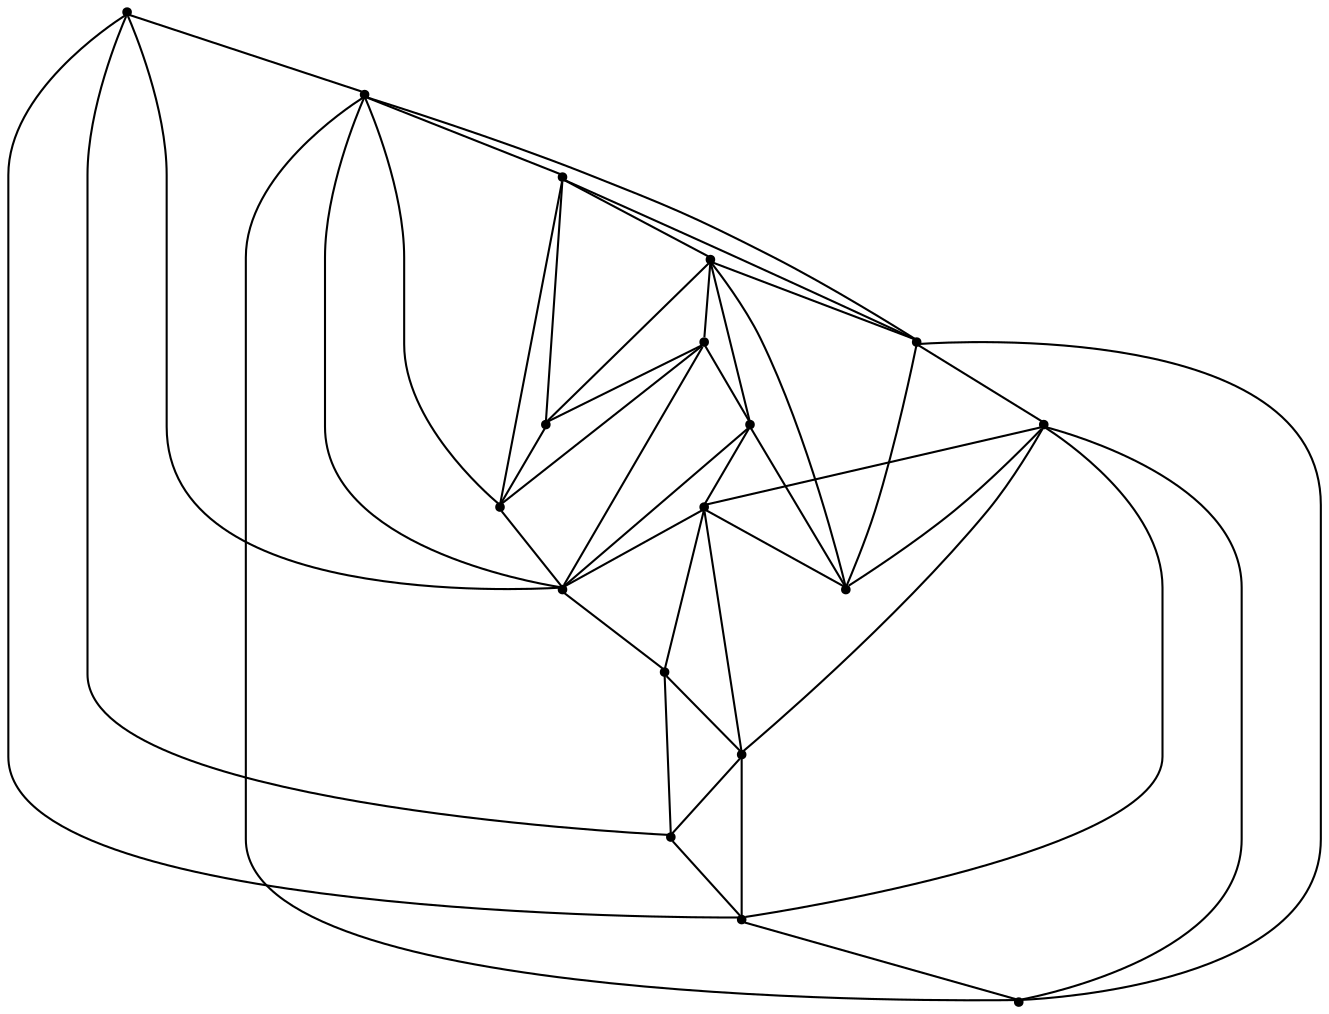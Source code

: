 graph {
  node [shape=point,comment="{\"directed\":false,\"doi\":\"10.1007/978-3-319-27261-0_38\",\"figure\":\"8 (2)\"}"]

  v0 [pos="1533.0545612239425,360.67375681560287"]
  v1 [pos="1466.432594471343,460.60163514807846"]
  v2 [pos="1416.468313207304,410.64006462137036"]
  v3 [pos="1466.432594471343,260.7461725759548"]
  v4 [pos="1466.432594471343,310.7087843502414"]
  v5 [pos="1316.5389240297957,310.7087843502414"]
  v6 [pos="1416.468313207304,460.60163514807846"]
  v7 [pos="1366.5030145285816,527.2232623117646"]
  v8 [pos="1416.468313207304,360.67442448580584"]
  v9 [pos="1366.5041591201002,410.64006462137036"]
  v10 [pos="1366.5041591201002,460.60163514807846"]
  v11 [pos="1366.5030145285816,194.12545948457023"]
  v12 [pos="1391.4851869548102,435.6198642763295"]
  v13 [pos="1316.5389240297955,360.67442448580584"]
  v14 [pos="1316.5389240297955,460.60163514807846"]
  v15 [pos="1266.5725443479726,260.7461725759548"]
  v16 [pos="1266.5725443479726,460.60163514807846"]
  v17 [pos="1199.951595010056,360.67375681560287"]

  v0 -- v11 [id="-1",pos="1533.0545612239425,360.67375681560287 1533.0567232301444,332.9172439616916 1533.0567232301444,332.9172439616916 1533.0567232301444,332.9172439616916 1533.0567232301444,305.1590142415441 1533.0567232301444,249.63832622329687 1505.2980897219725,221.8842614934632 1477.5353865550678,194.12596818567738 1422.0182467155591,194.12596818567738 1394.2638100429554,194.12596818567738 1366.5030145285816,194.12545948457023 1366.5030145285816,194.12545948457023 1366.5030145285816,194.12545948457023"]
  v17 -- v15 [id="-2",pos="1199.951595010056,360.67375681560287 1266.5725443479726,260.7461725759548 1266.5725443479726,260.7461725759548 1266.5725443479726,260.7461725759548"]
  v15 -- v11 [id="-3",pos="1266.5725443479726,260.7461725759548 1366.5030145285816,194.12545948457023 1366.5030145285816,194.12545948457023 1366.5030145285816,194.12545948457023"]
  v16 -- v15 [id="-4",pos="1266.5725443479726,460.60163514807846 1266.5725443479726,260.7461725759548 1266.5725443479726,260.7461725759548 1266.5725443479726,260.7461725759548"]
  v16 -- v7 [id="-5",pos="1266.5725443479726,460.60163514807846 1366.5030145285816,527.2232623117646 1366.5030145285816,527.2232623117646 1366.5030145285816,527.2232623117646"]
  v15 -- v3 [id="-6",pos="1266.5725443479726,260.7461725759548 1466.432594471343,260.7461725759548 1466.432594471343,260.7461725759548 1466.432594471343,260.7461725759548"]
  v16 -- v13 [id="-7",pos="1266.5725443479726,460.60163514807846 1316.5389240297955,360.67442448580584 1316.5389240297955,360.67442448580584 1316.5389240297955,360.67442448580584"]
  v14 -- v7 [id="-8",pos="1316.5389240297955,460.60163514807846 1366.5030145285816,527.2232623117646 1366.5030145285816,527.2232623117646 1366.5030145285816,527.2232623117646"]
  v14 -- v13 [id="-9",pos="1316.5389240297955,460.60163514807846 1316.5389240297955,360.67442448580584 1316.5389240297955,360.67442448580584 1316.5389240297955,360.67442448580584"]
  v14 -- v16 [id="-10",pos="1316.5389240297955,460.60163514807846 1266.5725443479726,460.60163514807846 1266.5725443479726,460.60163514807846 1266.5725443479726,460.60163514807846"]
  v13 -- v8 [id="-11",pos="1316.5389240297955,360.67442448580584 1416.468313207304,360.67442448580584 1416.468313207304,360.67442448580584 1416.468313207304,360.67442448580584"]
  v5 -- v13 [id="-12",pos="1316.5389240297957,310.7087843502414 1316.5389240297955,360.67442448580584 1316.5389240297955,360.67442448580584 1316.5389240297955,360.67442448580584"]
  v5 -- v16 [id="-13",pos="1316.5389240297957,310.7087843502414 1266.5725443479726,460.60163514807846 1266.5725443479726,460.60163514807846 1266.5725443479726,460.60163514807846"]
  v5 -- v15 [id="-14",pos="1316.5389240297957,310.7087843502414 1266.5725443479726,260.7461725759548 1266.5725443479726,260.7461725759548 1266.5725443479726,260.7461725759548"]
  v5 -- v3 [id="-15",pos="1316.5389240297957,310.7087843502414 1466.432594471343,260.7461725759548 1466.432594471343,260.7461725759548 1466.432594471343,260.7461725759548"]
  v7 -- v17 [id="-16",pos="1366.5030145285816,527.2232623117646 1338.7423461910432,527.2249632810913 1338.7423461910432,527.2249632810913 1338.7423461910432,527.2249632810913 1310.9879095184394,527.2249632810913 1255.4665728433629,527.2249632810913 1227.7121361707589,499.4667176640342 1199.9494330038542,471.70845615006755 1199.9494330038542,416.19196491595335 1199.9494330038542,388.4337351958058 1199.951595010056,360.67375681560287 1199.951595010056,360.67375681560287 1199.951595010056,360.67375681560287"]
  v7 -- v0 [id="-17",pos="1366.5030145285816,527.2232623117646 1394.2638100429554,527.2249791780009 1394.2638100429554,527.2249791780009 1394.2638100429554,527.2249791780009 1422.0182467155591,527.2249791780009 1477.5353865550678,527.2249791780009 1505.2980897219725,499.46673356094385 1533.0567232301444,471.7084879438867 1533.0567232301444,416.1919967097725 1533.0567232301444,388.4337351958058 1533.0545612239425,360.67375681560287 1533.0545612239425,360.67375681560287 1533.0545612239425,360.67375681560287"]
  v9 -- v10 [id="-18",pos="1366.5041591201002,410.64006462137036 1366.5041591201002,460.60163514807846 1366.5041591201002,460.60163514807846 1366.5041591201002,460.60163514807846"]
  v9 -- v14 [id="-19",pos="1366.5041591201002,410.64006462137036 1316.5389240297955,460.60163514807846 1316.5389240297955,460.60163514807846 1316.5389240297955,460.60163514807846"]
  v9 -- v13 [id="-20",pos="1366.5041591201002,410.64006462137036 1316.5389240297955,360.67442448580584 1316.5389240297955,360.67442448580584 1316.5389240297955,360.67442448580584"]
  v12 -- v9 [id="-21",pos="1391.4851869548102,435.6198642763295 1366.5041591201002,410.64006462137036 1366.5041591201002,410.64006462137036 1366.5041591201002,410.64006462137036"]
  v12 -- v2 [id="-22",pos="1391.4851869548102,435.6198642763295 1416.468313207304,410.64006462137036 1416.468313207304,410.64006462137036 1416.468313207304,410.64006462137036"]
  v12 -- v6 [id="-23",pos="1391.4851869548102,435.6198642763295 1416.468313207304,460.60163514807846 1416.468313207304,460.60163514807846 1416.468313207304,460.60163514807846"]
  v17 -- v11 [id="-24",pos="1199.951595010056,360.67375681560287 1199.9494330038542,332.9172439616916 1199.9494330038542,332.9172439616916 1199.9494330038542,332.9172439616916 1199.9494330038542,305.1590142415441 1199.9494330038542,249.63832622329687 1227.7122633475944,221.8842614934632 1255.4667000201982,194.12596818567738 1310.9880366952748,194.12596818567738 1338.7424733678788,194.12596818567738 1366.5030145285816,194.12545948457023 1366.5030145285816,194.12545948457023 1366.5030145285816,194.12545948457023"]
  v6 -- v7 [id="-25",pos="1416.468313207304,460.60163514807846 1366.5030145285816,527.2232623117646 1366.5030145285816,527.2232623117646 1366.5030145285816,527.2232623117646"]
  v2 -- v9 [id="-26",pos="1416.468313207304,410.64006462137036 1366.5041591201002,410.64006462137036 1366.5041591201002,410.64006462137036 1366.5041591201002,410.64006462137036"]
  v8 -- v5 [id="-27",pos="1416.468313207304,360.67442448580584 1316.5389240297957,310.7087843502414 1316.5389240297957,310.7087843502414 1316.5389240297957,310.7087843502414"]
  v8 -- v1 [id="-28",pos="1416.468313207304,360.67442448580584 1466.432594471343,460.60163514807846 1466.432594471343,460.60163514807846 1466.432594471343,460.60163514807846"]
  v8 -- v4 [id="-29",pos="1416.468313207304,360.67442448580584 1466.432594471343,310.7087843502414 1466.432594471343,310.7087843502414 1466.432594471343,310.7087843502414"]
  v1 -- v7 [id="-30",pos="1466.432594471343,460.60163514807846 1366.5030145285816,527.2232623117646 1366.5030145285816,527.2232623117646 1366.5030145285816,527.2232623117646"]
  v1 -- v6 [id="-31",pos="1466.432594471343,460.60163514807846 1416.468313207304,460.60163514807846 1416.468313207304,460.60163514807846 1416.468313207304,460.60163514807846"]
  v4 -- v5 [id="-32",pos="1466.432594471343,310.7087843502414 1316.5389240297957,310.7087843502414 1316.5389240297957,310.7087843502414 1316.5389240297957,310.7087843502414"]
  v4 -- v1 [id="-33",pos="1466.432594471343,310.7087843502414 1466.432594471343,460.60163514807846 1466.432594471343,460.60163514807846 1466.432594471343,460.60163514807846"]
  v3 -- v4 [id="-34",pos="1466.432594471343,260.7461725759548 1466.432594471343,310.7087843502414 1466.432594471343,310.7087843502414 1466.432594471343,310.7087843502414"]
  v3 -- v0 [id="-35",pos="1466.432594471343,260.7461725759548 1533.0545612239425,360.67375681560287 1533.0545612239425,360.67375681560287 1533.0545612239425,360.67375681560287"]
  v1 -- v2 [id="-36",pos="1466.432594471343,460.60163514807846 1416.468313207304,410.64006462137036 1416.468313207304,410.64006462137036 1416.468313207304,410.64006462137036"]
  v9 -- v8 [id="-37",pos="1366.5041591201002,410.64006462137036 1416.468313207304,360.67442448580584 1416.468313207304,360.67442448580584 1416.468313207304,360.67442448580584"]
  v0 -- v1 [id="-38",pos="1533.0545612239425,360.67375681560287 1466.432594471343,460.60163514807846 1466.432594471343,460.60163514807846 1466.432594471343,460.60163514807846"]
  v17 -- v16 [id="-40",pos="1199.951595010056,360.67375681560287 1266.5725443479726,460.60163514807846 1266.5725443479726,460.60163514807846 1266.5725443479726,460.60163514807846"]
  v10 -- v14 [id="-41",pos="1366.5041591201002,460.60163514807846 1316.5389240297955,460.60163514807846 1316.5389240297955,460.60163514807846 1316.5389240297955,460.60163514807846"]
  v10 -- v7 [id="-42",pos="1366.5041591201002,460.60163514807846 1366.5030145285816,527.2232623117646 1366.5030145285816,527.2232623117646 1366.5030145285816,527.2232623117646"]
  v6 -- v10 [id="-43",pos="1416.468313207304,460.60163514807846 1366.5041591201002,460.60163514807846 1366.5041591201002,460.60163514807846 1366.5041591201002,460.60163514807846"]
  v6 -- v2 [id="-44",pos="1416.468313207304,460.60163514807846 1416.468313207304,410.64006462137036 1416.468313207304,410.64006462137036 1416.468313207304,410.64006462137036"]
  v11 -- v3 [id="-45",pos="1366.5030145285816,194.12545948457023 1466.432594471343,260.7461725759548 1466.432594471343,260.7461725759548 1466.432594471343,260.7461725759548"]
  v2 -- v8 [id="-46",pos="1416.468313207304,410.64006462137036 1416.468313207304,360.67442448580584 1416.468313207304,360.67442448580584 1416.468313207304,360.67442448580584"]
  v10 -- v12 [id="-47",pos="1366.5041591201002,460.60163514807846 1391.4851869548102,435.6198642763295 1391.4851869548102,435.6198642763295 1391.4851869548102,435.6198642763295"]
}
